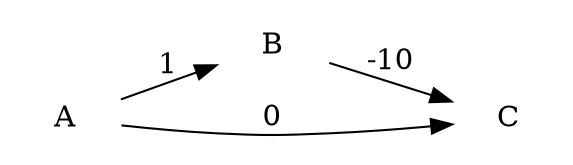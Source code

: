 /*
	dot -Tpdf ex07ex2.dot > ex07ex2.pdf && open ex07ex2.pdf
*/
digraph G{
	graph[rankdir=LR]
	node[shape=plaintext]
	A -> B [label="1"]
	A -> C [label="0"]
	B -> C [label="-10"]
}
